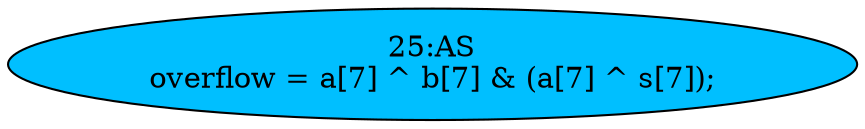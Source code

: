 strict digraph "" {
	node [label="\N"];
	"25:AS"	[ast="<pyverilog.vparser.ast.Assign object at 0x7fe0ff9ee050>",
		def_var="['overflow']",
		fillcolor=deepskyblue,
		label="25:AS
overflow = a[7] ^ b[7] & (a[7] ^ s[7]);",
		statements="[]",
		style=filled,
		typ=Assign,
		use_var="['a', 'b', 'a', 's']"];
}
